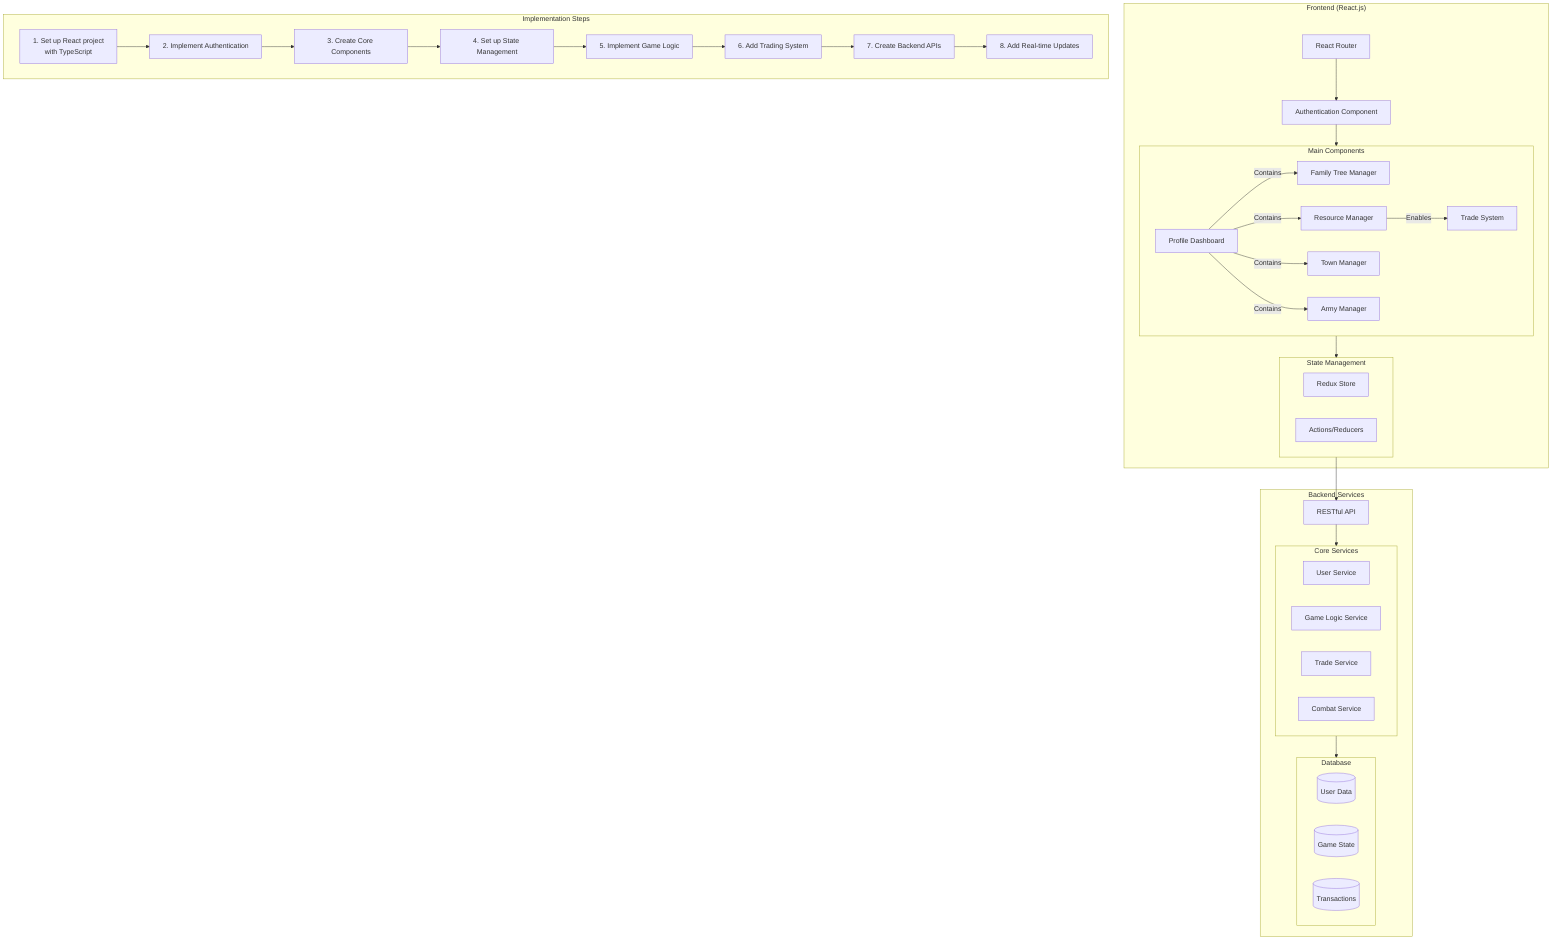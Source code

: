 flowchart TB
    subgraph Frontend["Frontend (React.js)"]
        Router["React Router"]
        Auth["Authentication Component"]
        
        subgraph Components["Main Components"]
            Profile["Profile Dashboard"]
            FamilyTree["Family Tree Manager"]
            Resources["Resource Manager"]
            Towns["Town Manager"]
            Army["Army Manager"]
            Trade["Trade System"]
        end

        subgraph StateManagement["State Management"]
            Redux["Redux Store"]
            Actions["Actions/Reducers"]
        end
    end

    subgraph Backend["Backend Services"]
        API["RESTful API"]
        
        subgraph Services["Core Services"]
            UserService["User Service"]
            GameService["Game Logic Service"]
            TradeService["Trade Service"]
            CombatService["Combat Service"]
        end
        
        subgraph Database["Database"]
            Users[("User Data")]
            GameState[("Game State")]
            Transactions[("Transactions")]
        end
    end

    subgraph Implementation["Implementation Steps"]
        Step1["1. Set up React project<br/>with TypeScript"]
        Step2["2. Implement Authentication"]
        Step3["3. Create Core Components"]
        Step4["4. Set up State Management"]
        Step5["5. Implement Game Logic"]
        Step6["6. Add Trading System"]
        Step7["7. Create Backend APIs"]
        Step8["8. Add Real-time Updates"]
    end

    %% Frontend Connections
    Router --> Auth
    Auth --> Components
    Components --> StateManagement
    StateManagement --> API

    %% Backend Connections
    API --> Services
    Services --> Database

    %% Implementation Flow
    Step1 --> Step2
    Step2 --> Step3
    Step3 --> Step4
    Step4 --> Step5
    Step5 --> Step6
    Step6 --> Step7
    Step7 --> Step8

    %% Component Details
    Profile --> |Contains|FamilyTree
    Profile --> |Contains|Resources
    Profile --> |Contains|Towns
    Profile --> |Contains|Army
    Resources --> |Enables|Trade